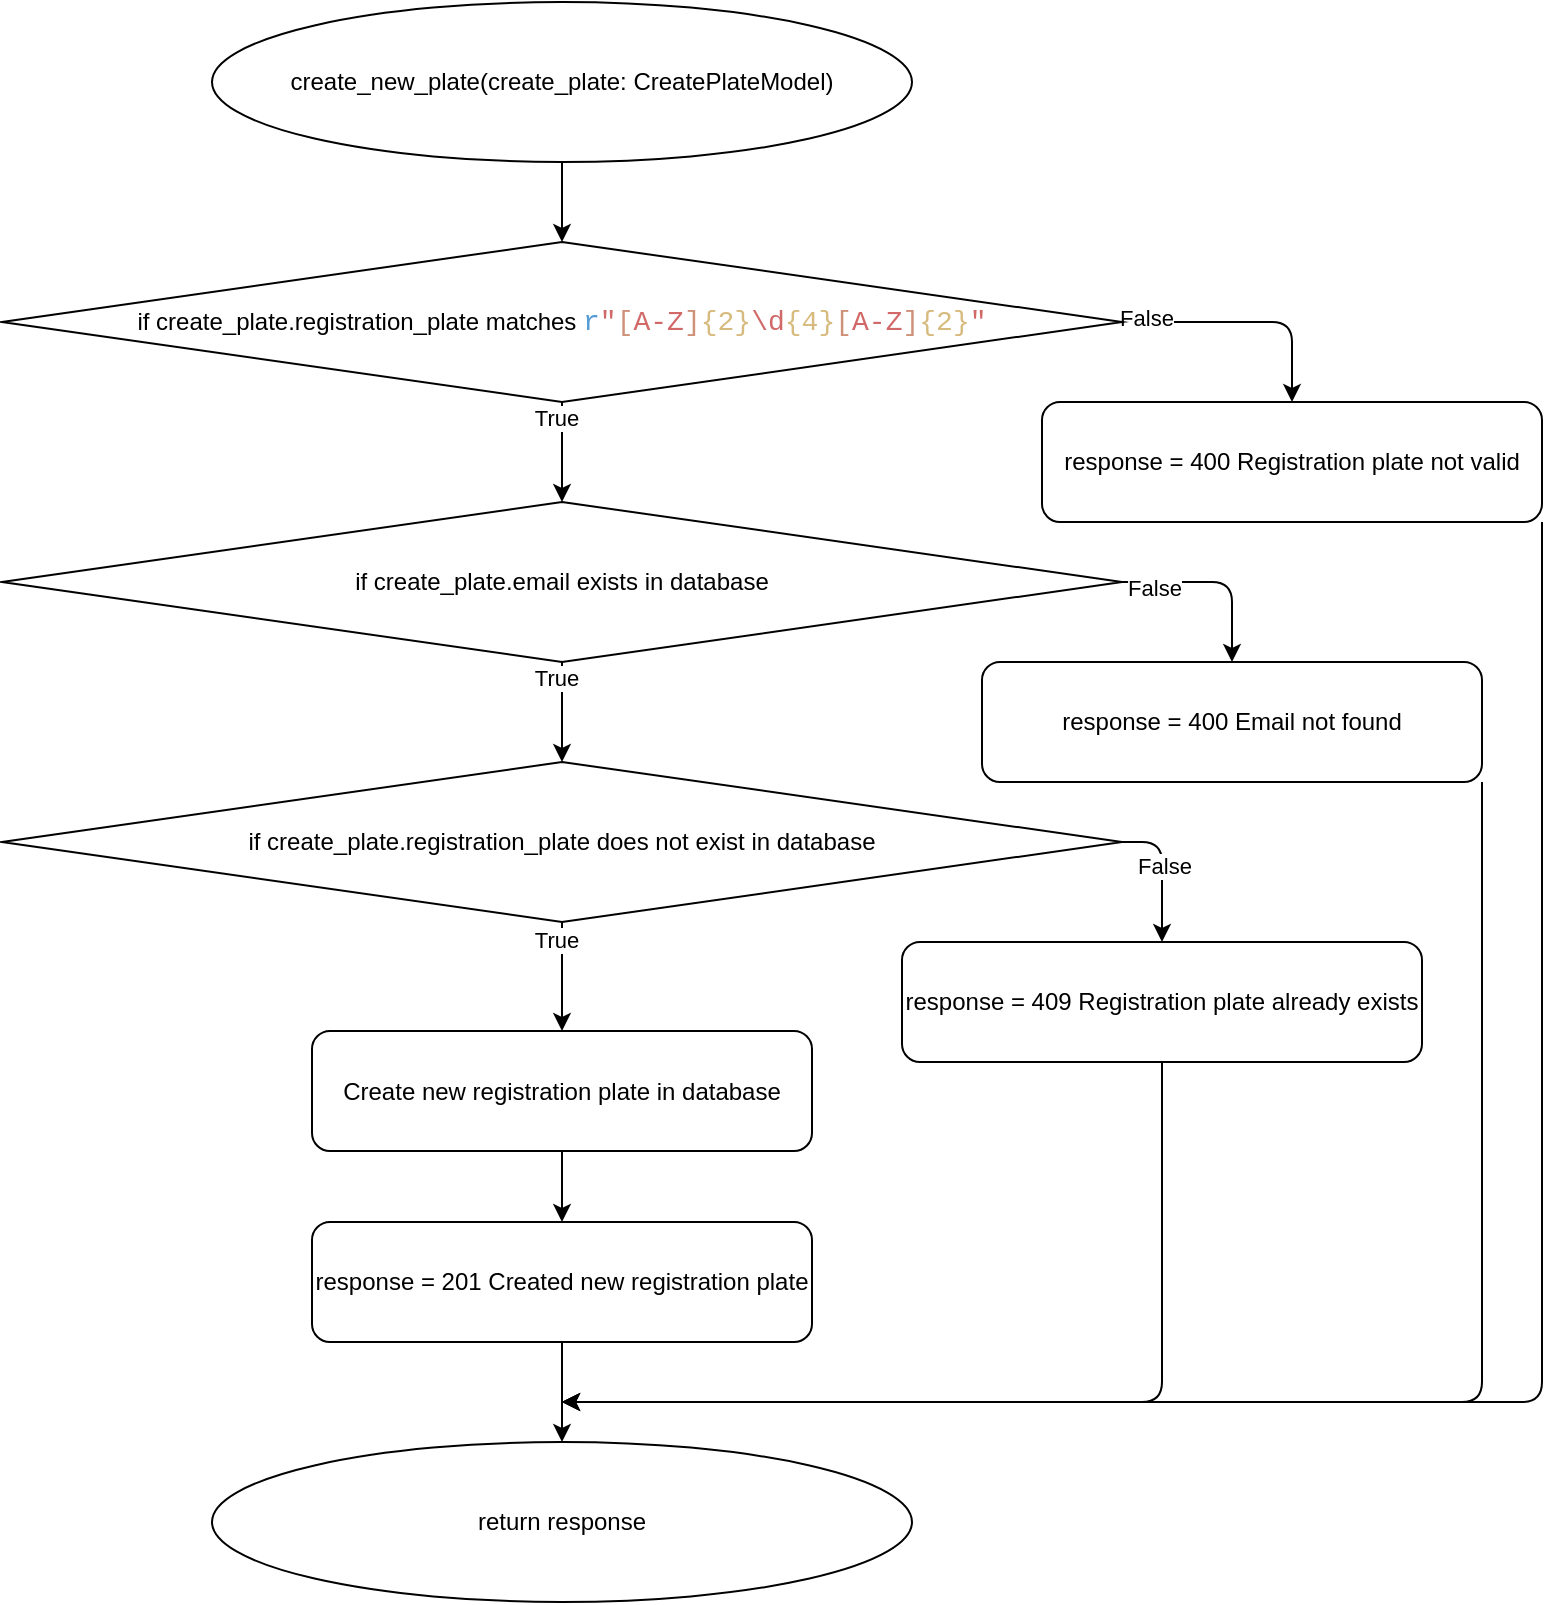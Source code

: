 <mxfile>
    <diagram id="5A989sWjAcnnUSRqNcQc" name="Page-1">
        <mxGraphModel dx="920" dy="1039" grid="1" gridSize="10" guides="1" tooltips="1" connect="1" arrows="1" fold="1" page="1" pageScale="1" pageWidth="827" pageHeight="1169" math="0" shadow="0">
            <root>
                <mxCell id="0"/>
                <mxCell id="1" parent="0"/>
                <mxCell id="5" style="edgeStyle=none;html=1;" edge="1" parent="1" source="2" target="4">
                    <mxGeometry relative="1" as="geometry"/>
                </mxCell>
                <mxCell id="2" value="create_new_plate(create_plate: CreatePlateModel)" style="ellipse;whiteSpace=wrap;html=1;" vertex="1" parent="1">
                    <mxGeometry x="115" y="40" width="350" height="80" as="geometry"/>
                </mxCell>
                <mxCell id="7" style="edgeStyle=none;html=1;entryX=0.5;entryY=0;entryDx=0;entryDy=0;" edge="1" parent="1" source="4" target="6">
                    <mxGeometry relative="1" as="geometry"/>
                </mxCell>
                <mxCell id="8" value="True" style="edgeLabel;html=1;align=center;verticalAlign=middle;resizable=0;points=[];" vertex="1" connectable="0" parent="7">
                    <mxGeometry x="-0.646" y="-3" relative="1" as="geometry">
                        <mxPoint y="-1" as="offset"/>
                    </mxGeometry>
                </mxCell>
                <mxCell id="25" style="edgeStyle=none;html=1;entryX=0.5;entryY=0;entryDx=0;entryDy=0;" edge="1" parent="1" source="4" target="16">
                    <mxGeometry relative="1" as="geometry">
                        <Array as="points">
                            <mxPoint x="655" y="200"/>
                        </Array>
                    </mxGeometry>
                </mxCell>
                <mxCell id="30" value="False" style="edgeLabel;html=1;align=center;verticalAlign=middle;resizable=0;points=[];" vertex="1" connectable="0" parent="25">
                    <mxGeometry x="-0.809" y="2" relative="1" as="geometry">
                        <mxPoint as="offset"/>
                    </mxGeometry>
                </mxCell>
                <mxCell id="4" value="if create_plate.registration_plate matches&amp;nbsp;&lt;span style=&quot;font-family: Consolas, &amp;quot;Courier New&amp;quot;, monospace; font-size: 14px; color: rgb(86, 156, 214);&quot;&gt;r&lt;/span&gt;&lt;span style=&quot;font-family: Consolas, &amp;quot;Courier New&amp;quot;, monospace; font-size: 14px; color: rgb(209, 105, 105);&quot;&gt;&quot;&lt;/span&gt;&lt;span style=&quot;font-family: Consolas, &amp;quot;Courier New&amp;quot;, monospace; font-size: 14px; color: rgb(206, 145, 120);&quot;&gt;[&lt;/span&gt;&lt;span style=&quot;font-family: Consolas, &amp;quot;Courier New&amp;quot;, monospace; font-size: 14px; color: rgb(209, 105, 105);&quot;&gt;A-Z&lt;/span&gt;&lt;span style=&quot;font-family: Consolas, &amp;quot;Courier New&amp;quot;, monospace; font-size: 14px; color: rgb(206, 145, 120);&quot;&gt;]&lt;/span&gt;&lt;span style=&quot;font-family: Consolas, &amp;quot;Courier New&amp;quot;, monospace; font-size: 14px; color: rgb(215, 186, 125);&quot;&gt;{2}&lt;/span&gt;&lt;span style=&quot;font-family: Consolas, &amp;quot;Courier New&amp;quot;, monospace; font-size: 14px; color: rgb(209, 105, 105);&quot;&gt;\d&lt;/span&gt;&lt;span style=&quot;font-family: Consolas, &amp;quot;Courier New&amp;quot;, monospace; font-size: 14px; color: rgb(215, 186, 125);&quot;&gt;{4}&lt;/span&gt;&lt;span style=&quot;font-family: Consolas, &amp;quot;Courier New&amp;quot;, monospace; font-size: 14px; color: rgb(206, 145, 120);&quot;&gt;[&lt;/span&gt;&lt;span style=&quot;font-family: Consolas, &amp;quot;Courier New&amp;quot;, monospace; font-size: 14px; color: rgb(209, 105, 105);&quot;&gt;A-Z&lt;/span&gt;&lt;span style=&quot;font-family: Consolas, &amp;quot;Courier New&amp;quot;, monospace; font-size: 14px; color: rgb(206, 145, 120);&quot;&gt;]&lt;/span&gt;&lt;span style=&quot;font-family: Consolas, &amp;quot;Courier New&amp;quot;, monospace; font-size: 14px; color: rgb(215, 186, 125);&quot;&gt;{2}&lt;/span&gt;&lt;span style=&quot;font-family: Consolas, &amp;quot;Courier New&amp;quot;, monospace; font-size: 14px; color: rgb(209, 105, 105);&quot;&gt;&quot;&lt;/span&gt;" style="rhombus;whiteSpace=wrap;html=1;" vertex="1" parent="1">
                    <mxGeometry x="10" y="160" width="560" height="80" as="geometry"/>
                </mxCell>
                <mxCell id="26" style="edgeStyle=none;html=1;entryX=0.5;entryY=0;entryDx=0;entryDy=0;" edge="1" parent="1" source="6" target="17">
                    <mxGeometry relative="1" as="geometry">
                        <Array as="points">
                            <mxPoint x="625" y="330"/>
                        </Array>
                    </mxGeometry>
                </mxCell>
                <mxCell id="29" value="False" style="edgeLabel;html=1;align=center;verticalAlign=middle;resizable=0;points=[];" vertex="1" connectable="0" parent="26">
                    <mxGeometry x="-0.674" y="-3" relative="1" as="geometry">
                        <mxPoint as="offset"/>
                    </mxGeometry>
                </mxCell>
                <mxCell id="6" value="if create_plate.email exists in database" style="rhombus;whiteSpace=wrap;html=1;" vertex="1" parent="1">
                    <mxGeometry x="10" y="290" width="560" height="80" as="geometry"/>
                </mxCell>
                <mxCell id="27" style="edgeStyle=none;html=1;entryX=0.5;entryY=0;entryDx=0;entryDy=0;" edge="1" parent="1" source="9" target="18">
                    <mxGeometry relative="1" as="geometry">
                        <Array as="points">
                            <mxPoint x="590" y="460"/>
                        </Array>
                    </mxGeometry>
                </mxCell>
                <mxCell id="28" value="False" style="edgeLabel;html=1;align=center;verticalAlign=middle;resizable=0;points=[];" vertex="1" connectable="0" parent="27">
                    <mxGeometry x="-0.079" y="1" relative="1" as="geometry">
                        <mxPoint as="offset"/>
                    </mxGeometry>
                </mxCell>
                <mxCell id="9" value="if create_plate.registration_plate does not exist in database" style="rhombus;whiteSpace=wrap;html=1;" vertex="1" parent="1">
                    <mxGeometry x="10" y="420" width="560" height="80" as="geometry"/>
                </mxCell>
                <mxCell id="10" style="edgeStyle=none;html=1;entryX=0.5;entryY=0;entryDx=0;entryDy=0;exitX=0.5;exitY=1;exitDx=0;exitDy=0;" edge="1" parent="1" source="6" target="9">
                    <mxGeometry relative="1" as="geometry">
                        <mxPoint x="300" y="250.0" as="sourcePoint"/>
                        <mxPoint x="300" y="300.0" as="targetPoint"/>
                    </mxGeometry>
                </mxCell>
                <mxCell id="11" value="True" style="edgeLabel;html=1;align=center;verticalAlign=middle;resizable=0;points=[];" vertex="1" connectable="0" parent="10">
                    <mxGeometry x="-0.646" y="-3" relative="1" as="geometry">
                        <mxPoint y="-1" as="offset"/>
                    </mxGeometry>
                </mxCell>
                <mxCell id="19" style="edgeStyle=none;html=1;entryX=0.5;entryY=0;entryDx=0;entryDy=0;" edge="1" parent="1" source="12" target="15">
                    <mxGeometry relative="1" as="geometry"/>
                </mxCell>
                <mxCell id="12" value="Create new registration plate in database" style="rounded=1;whiteSpace=wrap;html=1;" vertex="1" parent="1">
                    <mxGeometry x="165" y="554.5" width="250" height="60" as="geometry"/>
                </mxCell>
                <mxCell id="13" style="edgeStyle=none;html=1;entryX=0.5;entryY=0;entryDx=0;entryDy=0;exitX=0.5;exitY=1;exitDx=0;exitDy=0;" edge="1" parent="1" source="9" target="12">
                    <mxGeometry relative="1" as="geometry">
                        <mxPoint x="300" y="380.0" as="sourcePoint"/>
                        <mxPoint x="300" y="430.0" as="targetPoint"/>
                    </mxGeometry>
                </mxCell>
                <mxCell id="14" value="True" style="edgeLabel;html=1;align=center;verticalAlign=middle;resizable=0;points=[];" vertex="1" connectable="0" parent="13">
                    <mxGeometry x="-0.646" y="-3" relative="1" as="geometry">
                        <mxPoint y="-1" as="offset"/>
                    </mxGeometry>
                </mxCell>
                <mxCell id="21" style="edgeStyle=none;html=1;entryX=0.5;entryY=0;entryDx=0;entryDy=0;" edge="1" parent="1" source="15" target="20">
                    <mxGeometry relative="1" as="geometry"/>
                </mxCell>
                <mxCell id="15" value="response = 201 Created new registration plate" style="rounded=1;whiteSpace=wrap;html=1;" vertex="1" parent="1">
                    <mxGeometry x="165" y="650" width="250" height="60" as="geometry"/>
                </mxCell>
                <mxCell id="24" style="edgeStyle=none;html=1;exitX=1;exitY=1;exitDx=0;exitDy=0;" edge="1" parent="1" source="16">
                    <mxGeometry relative="1" as="geometry">
                        <mxPoint x="290" y="740.0" as="targetPoint"/>
                        <Array as="points">
                            <mxPoint x="780" y="740"/>
                        </Array>
                    </mxGeometry>
                </mxCell>
                <mxCell id="16" value="response = 400 Registration plate not valid" style="rounded=1;whiteSpace=wrap;html=1;" vertex="1" parent="1">
                    <mxGeometry x="530" y="240" width="250" height="60" as="geometry"/>
                </mxCell>
                <mxCell id="23" style="edgeStyle=none;html=1;exitX=1;exitY=1;exitDx=0;exitDy=0;" edge="1" parent="1" source="17">
                    <mxGeometry relative="1" as="geometry">
                        <mxPoint x="290" y="740.0" as="targetPoint"/>
                        <Array as="points">
                            <mxPoint x="750" y="740"/>
                        </Array>
                    </mxGeometry>
                </mxCell>
                <mxCell id="17" value="response = 400 Email not found" style="rounded=1;whiteSpace=wrap;html=1;" vertex="1" parent="1">
                    <mxGeometry x="500" y="370" width="250" height="60" as="geometry"/>
                </mxCell>
                <mxCell id="22" style="edgeStyle=none;html=1;" edge="1" parent="1" source="18">
                    <mxGeometry relative="1" as="geometry">
                        <mxPoint x="290" y="740.0" as="targetPoint"/>
                        <Array as="points">
                            <mxPoint x="590" y="740"/>
                        </Array>
                    </mxGeometry>
                </mxCell>
                <mxCell id="18" value="response = 409 Registration plate already exists" style="rounded=1;whiteSpace=wrap;html=1;" vertex="1" parent="1">
                    <mxGeometry x="460" y="510" width="260" height="60" as="geometry"/>
                </mxCell>
                <mxCell id="20" value="return response" style="ellipse;whiteSpace=wrap;html=1;" vertex="1" parent="1">
                    <mxGeometry x="115" y="760" width="350" height="80" as="geometry"/>
                </mxCell>
            </root>
        </mxGraphModel>
    </diagram>
</mxfile>